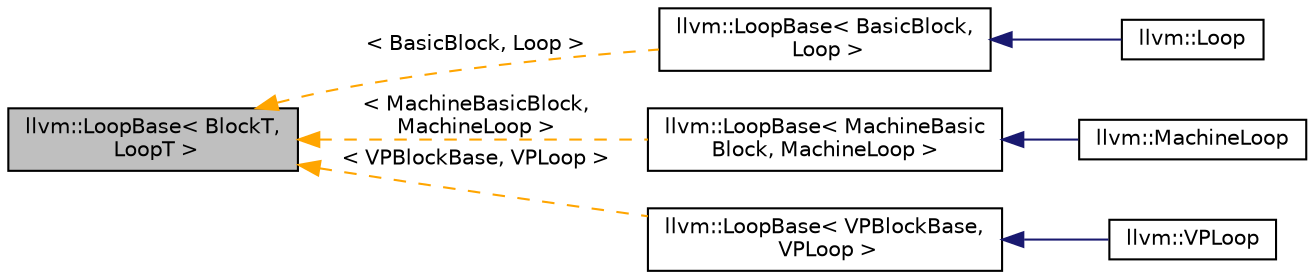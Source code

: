 digraph "llvm::LoopBase&lt; BlockT, LoopT &gt;"
{
 // LATEX_PDF_SIZE
  bgcolor="transparent";
  edge [fontname="Helvetica",fontsize="10",labelfontname="Helvetica",labelfontsize="10"];
  node [fontname="Helvetica",fontsize="10",shape="box"];
  rankdir="LR";
  Node1 [label="llvm::LoopBase\< BlockT,\l LoopT \>",height=0.2,width=0.4,color="black", fillcolor="grey75", style="filled", fontcolor="black",tooltip="Instances of this class are used to represent loops that are detected in the flow graph."];
  Node1 -> Node2 [dir="back",color="orange",fontsize="10",style="dashed",label=" \< BasicBlock, Loop \>" ,fontname="Helvetica"];
  Node2 [label="llvm::LoopBase\< BasicBlock,\l Loop \>",height=0.2,width=0.4,color="black",URL="$classllvm_1_1LoopBase.html",tooltip=" "];
  Node2 -> Node3 [dir="back",color="midnightblue",fontsize="10",style="solid",fontname="Helvetica"];
  Node3 [label="llvm::Loop",height=0.2,width=0.4,color="black",URL="$classllvm_1_1Loop.html",tooltip="Represents a single loop in the control flow graph."];
  Node1 -> Node4 [dir="back",color="orange",fontsize="10",style="dashed",label=" \< MachineBasicBlock,\l MachineLoop \>" ,fontname="Helvetica"];
  Node4 [label="llvm::LoopBase\< MachineBasic\lBlock, MachineLoop \>",height=0.2,width=0.4,color="black",URL="$classllvm_1_1LoopBase.html",tooltip=" "];
  Node4 -> Node5 [dir="back",color="midnightblue",fontsize="10",style="solid",fontname="Helvetica"];
  Node5 [label="llvm::MachineLoop",height=0.2,width=0.4,color="black",URL="$classllvm_1_1MachineLoop.html",tooltip=" "];
  Node1 -> Node6 [dir="back",color="orange",fontsize="10",style="dashed",label=" \< VPBlockBase, VPLoop \>" ,fontname="Helvetica"];
  Node6 [label="llvm::LoopBase\< VPBlockBase,\l VPLoop \>",height=0.2,width=0.4,color="black",URL="$classllvm_1_1LoopBase.html",tooltip=" "];
  Node6 -> Node7 [dir="back",color="midnightblue",fontsize="10",style="solid",fontname="Helvetica"];
  Node7 [label="llvm::VPLoop",height=0.2,width=0.4,color="black",URL="$classllvm_1_1VPLoop.html",tooltip="Hold analysis information for every loop detected by VPLoopInfo."];
}
